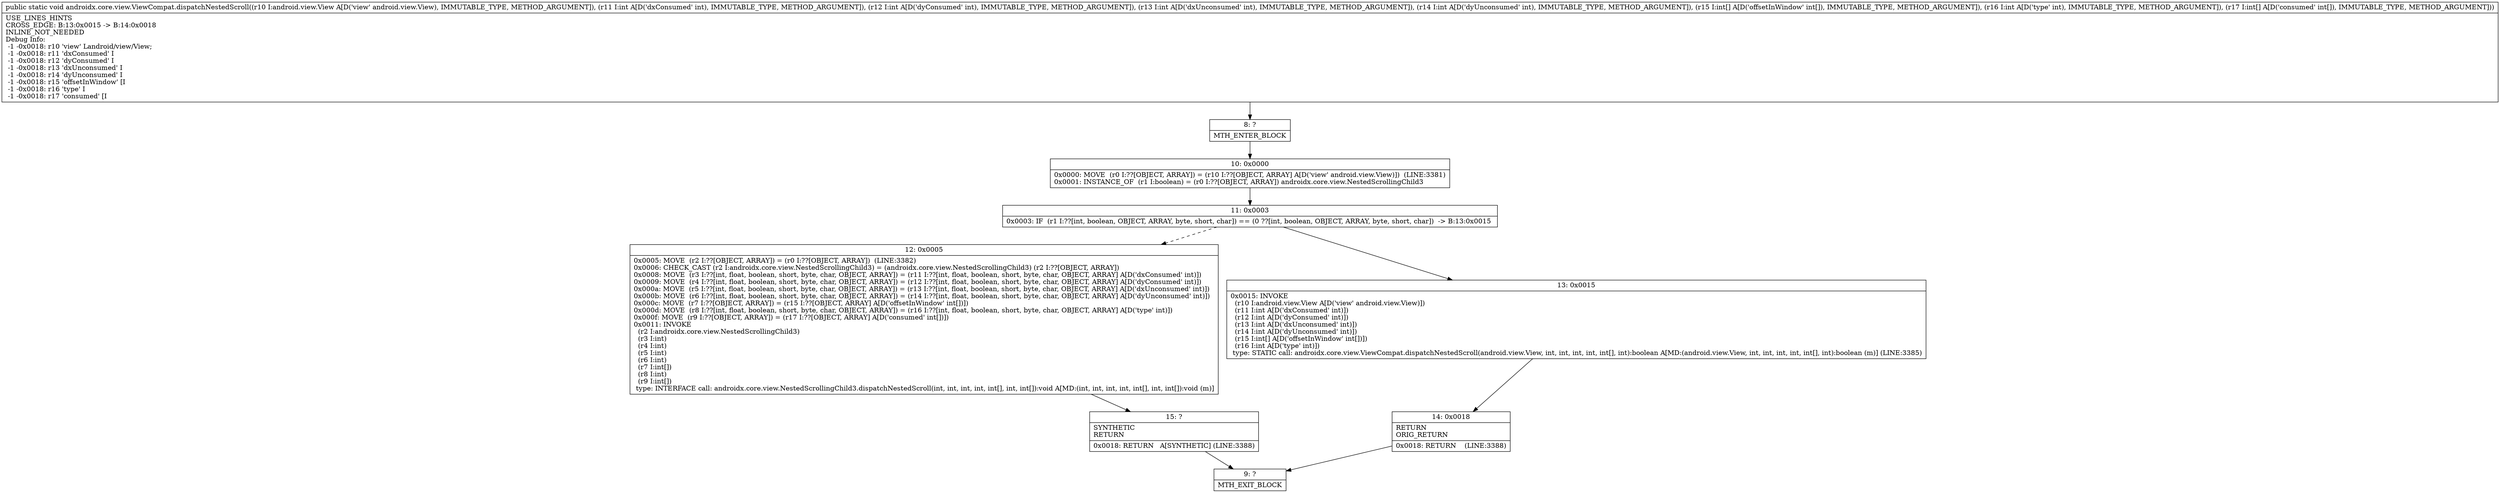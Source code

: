digraph "CFG forandroidx.core.view.ViewCompat.dispatchNestedScroll(Landroid\/view\/View;IIII[II[I)V" {
Node_8 [shape=record,label="{8\:\ ?|MTH_ENTER_BLOCK\l}"];
Node_10 [shape=record,label="{10\:\ 0x0000|0x0000: MOVE  (r0 I:??[OBJECT, ARRAY]) = (r10 I:??[OBJECT, ARRAY] A[D('view' android.view.View)])  (LINE:3381)\l0x0001: INSTANCE_OF  (r1 I:boolean) = (r0 I:??[OBJECT, ARRAY]) androidx.core.view.NestedScrollingChild3 \l}"];
Node_11 [shape=record,label="{11\:\ 0x0003|0x0003: IF  (r1 I:??[int, boolean, OBJECT, ARRAY, byte, short, char]) == (0 ??[int, boolean, OBJECT, ARRAY, byte, short, char])  \-\> B:13:0x0015 \l}"];
Node_12 [shape=record,label="{12\:\ 0x0005|0x0005: MOVE  (r2 I:??[OBJECT, ARRAY]) = (r0 I:??[OBJECT, ARRAY])  (LINE:3382)\l0x0006: CHECK_CAST (r2 I:androidx.core.view.NestedScrollingChild3) = (androidx.core.view.NestedScrollingChild3) (r2 I:??[OBJECT, ARRAY]) \l0x0008: MOVE  (r3 I:??[int, float, boolean, short, byte, char, OBJECT, ARRAY]) = (r11 I:??[int, float, boolean, short, byte, char, OBJECT, ARRAY] A[D('dxConsumed' int)]) \l0x0009: MOVE  (r4 I:??[int, float, boolean, short, byte, char, OBJECT, ARRAY]) = (r12 I:??[int, float, boolean, short, byte, char, OBJECT, ARRAY] A[D('dyConsumed' int)]) \l0x000a: MOVE  (r5 I:??[int, float, boolean, short, byte, char, OBJECT, ARRAY]) = (r13 I:??[int, float, boolean, short, byte, char, OBJECT, ARRAY] A[D('dxUnconsumed' int)]) \l0x000b: MOVE  (r6 I:??[int, float, boolean, short, byte, char, OBJECT, ARRAY]) = (r14 I:??[int, float, boolean, short, byte, char, OBJECT, ARRAY] A[D('dyUnconsumed' int)]) \l0x000c: MOVE  (r7 I:??[OBJECT, ARRAY]) = (r15 I:??[OBJECT, ARRAY] A[D('offsetInWindow' int[])]) \l0x000d: MOVE  (r8 I:??[int, float, boolean, short, byte, char, OBJECT, ARRAY]) = (r16 I:??[int, float, boolean, short, byte, char, OBJECT, ARRAY] A[D('type' int)]) \l0x000f: MOVE  (r9 I:??[OBJECT, ARRAY]) = (r17 I:??[OBJECT, ARRAY] A[D('consumed' int[])]) \l0x0011: INVOKE  \l  (r2 I:androidx.core.view.NestedScrollingChild3)\l  (r3 I:int)\l  (r4 I:int)\l  (r5 I:int)\l  (r6 I:int)\l  (r7 I:int[])\l  (r8 I:int)\l  (r9 I:int[])\l type: INTERFACE call: androidx.core.view.NestedScrollingChild3.dispatchNestedScroll(int, int, int, int, int[], int, int[]):void A[MD:(int, int, int, int, int[], int, int[]):void (m)]\l}"];
Node_15 [shape=record,label="{15\:\ ?|SYNTHETIC\lRETURN\l|0x0018: RETURN   A[SYNTHETIC] (LINE:3388)\l}"];
Node_9 [shape=record,label="{9\:\ ?|MTH_EXIT_BLOCK\l}"];
Node_13 [shape=record,label="{13\:\ 0x0015|0x0015: INVOKE  \l  (r10 I:android.view.View A[D('view' android.view.View)])\l  (r11 I:int A[D('dxConsumed' int)])\l  (r12 I:int A[D('dyConsumed' int)])\l  (r13 I:int A[D('dxUnconsumed' int)])\l  (r14 I:int A[D('dyUnconsumed' int)])\l  (r15 I:int[] A[D('offsetInWindow' int[])])\l  (r16 I:int A[D('type' int)])\l type: STATIC call: androidx.core.view.ViewCompat.dispatchNestedScroll(android.view.View, int, int, int, int, int[], int):boolean A[MD:(android.view.View, int, int, int, int, int[], int):boolean (m)] (LINE:3385)\l}"];
Node_14 [shape=record,label="{14\:\ 0x0018|RETURN\lORIG_RETURN\l|0x0018: RETURN    (LINE:3388)\l}"];
MethodNode[shape=record,label="{public static void androidx.core.view.ViewCompat.dispatchNestedScroll((r10 I:android.view.View A[D('view' android.view.View), IMMUTABLE_TYPE, METHOD_ARGUMENT]), (r11 I:int A[D('dxConsumed' int), IMMUTABLE_TYPE, METHOD_ARGUMENT]), (r12 I:int A[D('dyConsumed' int), IMMUTABLE_TYPE, METHOD_ARGUMENT]), (r13 I:int A[D('dxUnconsumed' int), IMMUTABLE_TYPE, METHOD_ARGUMENT]), (r14 I:int A[D('dyUnconsumed' int), IMMUTABLE_TYPE, METHOD_ARGUMENT]), (r15 I:int[] A[D('offsetInWindow' int[]), IMMUTABLE_TYPE, METHOD_ARGUMENT]), (r16 I:int A[D('type' int), IMMUTABLE_TYPE, METHOD_ARGUMENT]), (r17 I:int[] A[D('consumed' int[]), IMMUTABLE_TYPE, METHOD_ARGUMENT]))  | USE_LINES_HINTS\lCROSS_EDGE: B:13:0x0015 \-\> B:14:0x0018\lINLINE_NOT_NEEDED\lDebug Info:\l  \-1 \-0x0018: r10 'view' Landroid\/view\/View;\l  \-1 \-0x0018: r11 'dxConsumed' I\l  \-1 \-0x0018: r12 'dyConsumed' I\l  \-1 \-0x0018: r13 'dxUnconsumed' I\l  \-1 \-0x0018: r14 'dyUnconsumed' I\l  \-1 \-0x0018: r15 'offsetInWindow' [I\l  \-1 \-0x0018: r16 'type' I\l  \-1 \-0x0018: r17 'consumed' [I\l}"];
MethodNode -> Node_8;Node_8 -> Node_10;
Node_10 -> Node_11;
Node_11 -> Node_12[style=dashed];
Node_11 -> Node_13;
Node_12 -> Node_15;
Node_15 -> Node_9;
Node_13 -> Node_14;
Node_14 -> Node_9;
}

